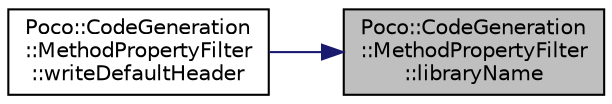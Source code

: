 digraph "Poco::CodeGeneration::MethodPropertyFilter::libraryName"
{
 // LATEX_PDF_SIZE
  edge [fontname="Helvetica",fontsize="10",labelfontname="Helvetica",labelfontsize="10"];
  node [fontname="Helvetica",fontsize="10",shape=record];
  rankdir="RL";
  Node1 [label="Poco::CodeGeneration\l::MethodPropertyFilter\l::libraryName",height=0.2,width=0.4,color="black", fillcolor="grey75", style="filled", fontcolor="black",tooltip="The namespace of the file."];
  Node1 -> Node2 [dir="back",color="midnightblue",fontsize="10",style="solid",fontname="Helvetica"];
  Node2 [label="Poco::CodeGeneration\l::MethodPropertyFilter\l::writeDefaultHeader",height=0.2,width=0.4,color="black", fillcolor="white", style="filled",URL="$classPoco_1_1CodeGeneration_1_1MethodPropertyFilter.html#ac0eb887dd6811071966a17bd0eda9ab0",tooltip="Convenience Functions which calls for all include files writeInclude, also writes fwdDecls."];
}
